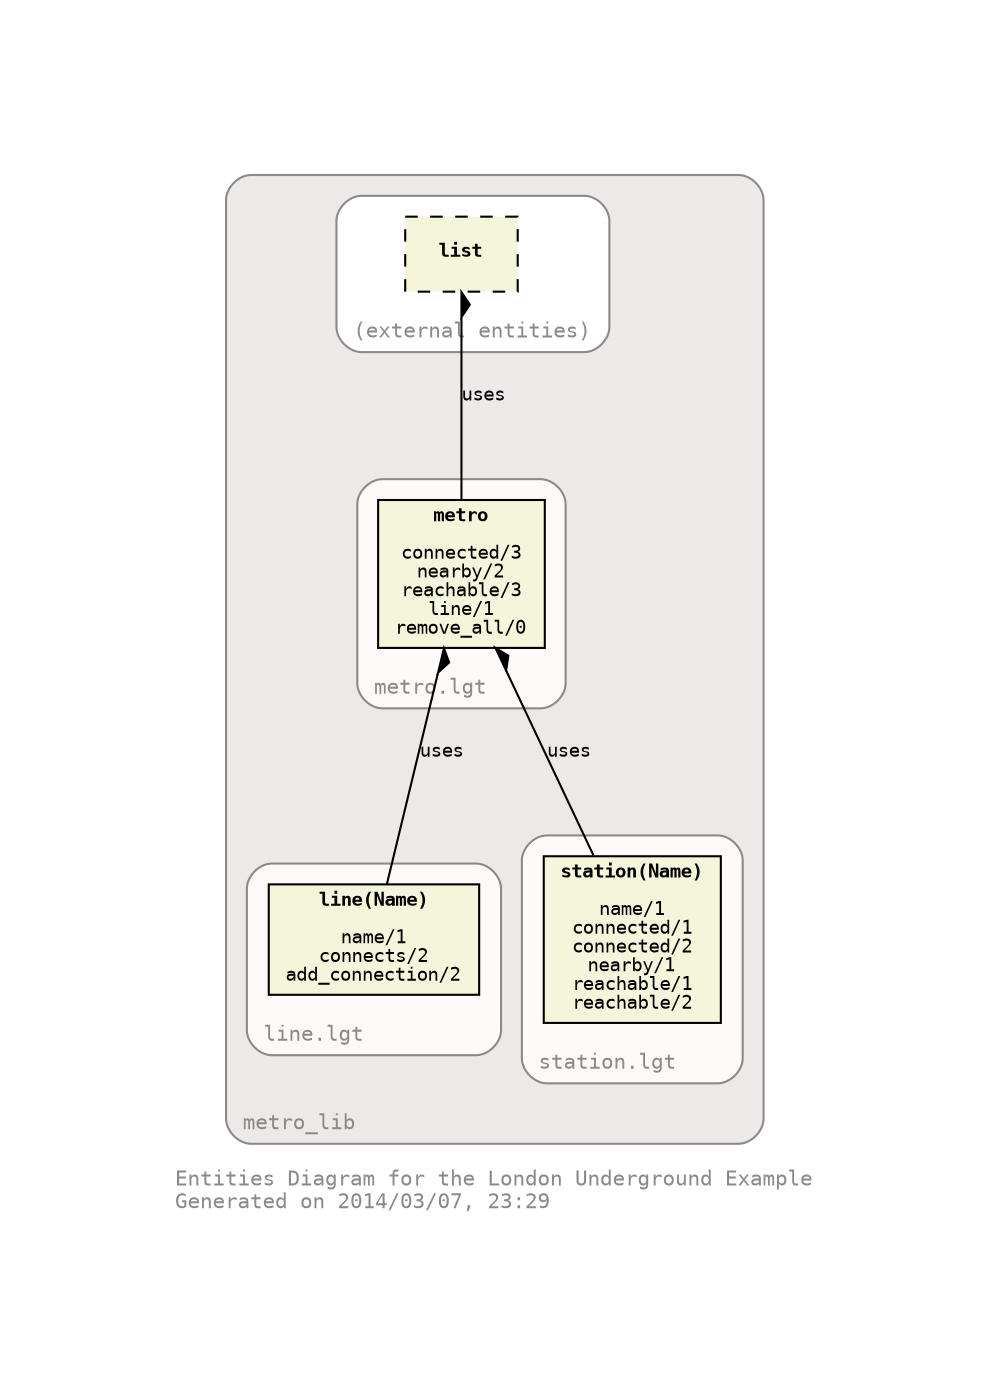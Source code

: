 digraph metro_lib {
rankdir="BT"
ranksep="1.25"
compound="true"
splines="true"
pack="true"
clusterrank="local"
labeljust="l"
margin="1.0"
fontname="Courier"
fontsize="10"
fontcolor="snow4"
pencolor="snow4"
node [shape="ellipse",style="filled",fillcolor="white",fontname="Courier",fontsize="9"]
edge [fontname="Courier",fontsize="9"]
label="Entities Diagram for the London Underground Example\lGenerated on 2014/03/07, 23:29\l"

subgraph "cluster_library_metro_lib" {
tooltip="/Users/sergioc/Documents/workspaces/heal/jpc_examples/src/main/resources/org/jpc/examples/metro/"
bgcolor="snow2"
style="rounded"
margin="10"
label="metro_lib"
subgraph "cluster_file_/Users/sergioc/Documents/workspaces/heal/jpc_examples/src/main/resources/org/jpc/examples/metro/generate_docs.lgt" {
tooltip="/Users/sergioc/Documents/workspaces/heal/jpc_examples/src/main/resources/org/jpc/examples/metro/generate_docs.lgt"
bgcolor="snow"
style="rounded"
margin="10"
label="generate_docs.lgt"
}

subgraph "cluster_file_/Users/sergioc/Documents/workspaces/heal/jpc_examples/src/main/resources/org/jpc/examples/metro/metro.lgt" {
tooltip="/Users/sergioc/Documents/workspaces/heal/jpc_examples/src/main/resources/org/jpc/examples/metro/metro.lgt"
bgcolor="snow"
style="rounded"
margin="10"
label="metro.lgt"
"metro" [shape="box",tooltip="prototype",style="filled",fillcolor="beige",label=<<B>metro</B><BR/> <BR/><![CDATA[connected/3]]><BR/><![CDATA[nearby/2]]><BR/><![CDATA[reachable/3]]><BR/><![CDATA[line/1]]><BR/><![CDATA[remove_all/0]]><BR/>>]
}

subgraph "cluster_file_/Users/sergioc/Documents/workspaces/heal/jpc_examples/src/main/resources/org/jpc/examples/metro/station.lgt" {
tooltip="/Users/sergioc/Documents/workspaces/heal/jpc_examples/src/main/resources/org/jpc/examples/metro/station.lgt"
bgcolor="snow"
style="rounded"
margin="10"
label="station.lgt"
"station(Name)" [shape="box",tooltip="prototype",style="filled",fillcolor="beige",label=<<B>station(Name)</B><BR/> <BR/><![CDATA[name/1]]><BR/><![CDATA[connected/1]]><BR/><![CDATA[connected/2]]><BR/><![CDATA[nearby/1]]><BR/><![CDATA[reachable/1]]><BR/><![CDATA[reachable/2]]><BR/>>]
}

subgraph "cluster_file_/Users/sergioc/Documents/workspaces/heal/jpc_examples/src/main/resources/org/jpc/examples/metro/line.lgt" {
tooltip="/Users/sergioc/Documents/workspaces/heal/jpc_examples/src/main/resources/org/jpc/examples/metro/line.lgt"
bgcolor="snow"
style="rounded"
margin="10"
label="line.lgt"
"line(Name)" [shape="box",tooltip="prototype",style="filled",fillcolor="beige",label=<<B>line(Name)</B><BR/> <BR/><![CDATA[name/1]]><BR/><![CDATA[connects/2]]><BR/><![CDATA[add_connection/2]]><BR/>>]
}

subgraph "cluster_file_/Users/sergioc/Documents/workspaces/heal/jpc_examples/src/main/resources/org/jpc/examples/metro/generate_diagrams.lgt" {
tooltip="/Users/sergioc/Documents/workspaces/heal/jpc_examples/src/main/resources/org/jpc/examples/metro/generate_diagrams.lgt"
bgcolor="snow"
style="rounded"
margin="10"
label="generate_diagrams.lgt"
}

subgraph "cluster_file_/Users/sergioc/Documents/workspaces/heal/jpc_examples/src/main/resources/org/jpc/examples/metro/load_all.lgt" {
tooltip="/Users/sergioc/Documents/workspaces/heal/jpc_examples/src/main/resources/org/jpc/examples/metro/load_all.lgt"
bgcolor="snow"
style="rounded"
margin="10"
label="load_all.lgt"
}

subgraph "cluster_other" {
tooltip="(external entities)"
bgcolor="white"
style="rounded"
margin="10"
label="(external entities)"
"list" [shape="box",tooltip="prototype",style="filled,dashed",fillcolor="beige",label=<<B>list</B>>]
}

"metro" -> "list" [arrowhead="rdiamond",tooltip="uses",label=<<![CDATA[uses]]><BR/>>]
"station(Name)" -> "metro" [arrowhead="rdiamond",tooltip="uses",label=<<![CDATA[uses]]><BR/>>]
"line(Name)" -> "metro" [arrowhead="rdiamond",tooltip="uses",label=<<![CDATA[uses]]><BR/>>]
}

}
